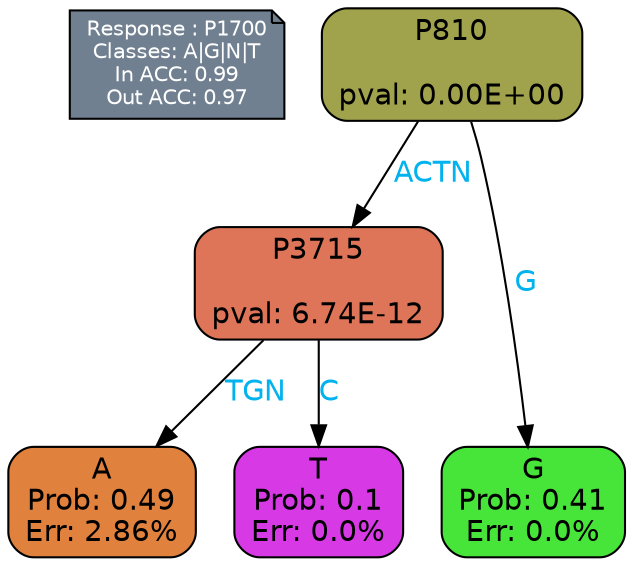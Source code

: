 digraph Tree {
node [shape=box, style="filled, rounded", color="black", fontname=helvetica] ;
graph [ranksep=equally, splines=polylines, bgcolor=transparent, dpi=600] ;
edge [fontname=helvetica] ;
LEGEND [label="Response : P1700
Classes: A|G|N|T
In ACC: 0.99
Out ACC: 0.97
",shape=note,align=left,style=filled,fillcolor="slategray",fontcolor="white",fontsize=10];1 [label="P810

pval: 0.00E+00", fillcolor="#a0a34c"] ;
2 [label="P3715

pval: 6.74E-12", fillcolor="#de7559"] ;
3 [label="A
Prob: 0.49
Err: 2.86%", fillcolor="#e0813d"] ;
4 [label="T
Prob: 0.1
Err: 0.0%", fillcolor="#d739e5"] ;
5 [label="G
Prob: 0.41
Err: 0.0%", fillcolor="#47e539"] ;
1 -> 2 [label="ACTN",fontcolor=deepskyblue2] ;
1 -> 5 [label="G",fontcolor=deepskyblue2] ;
2 -> 3 [label="TGN",fontcolor=deepskyblue2] ;
2 -> 4 [label="C",fontcolor=deepskyblue2] ;
{rank = same; 3;4;5;}{rank = same; LEGEND;1;}}
